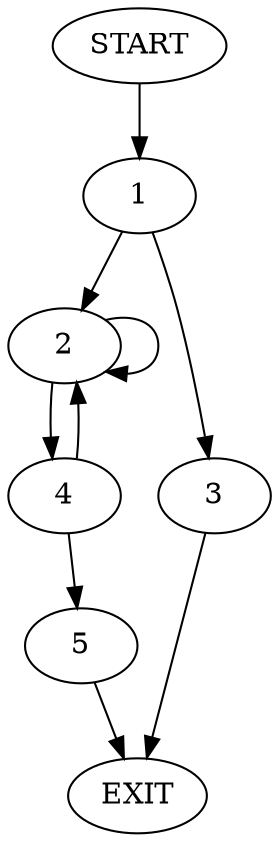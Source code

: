 digraph {
0 [label="START"]
6 [label="EXIT"]
0 -> 1
1 -> 2
1 -> 3
2 -> 2
2 -> 4
3 -> 6
4 -> 2
4 -> 5
5 -> 6
}
